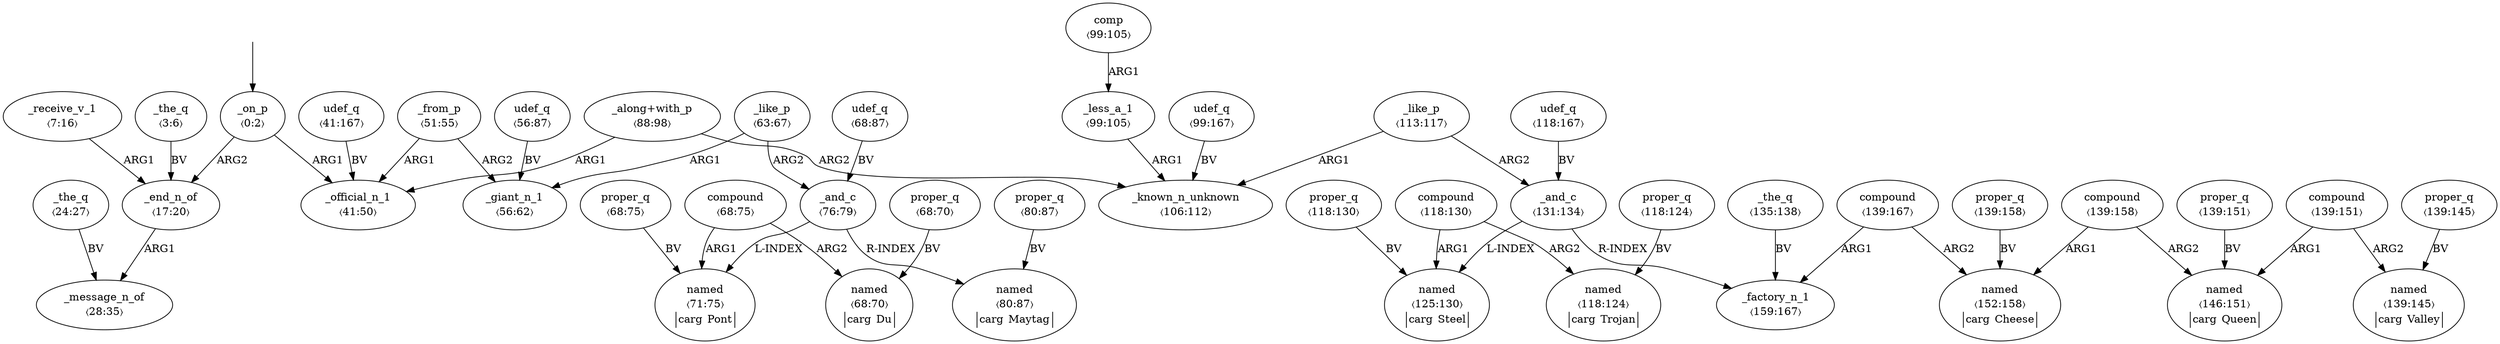 digraph "20010006" {
  top [ style=invis ];
  top -> 0;
  0 [ label=<<table align="center" border="0" cellspacing="0"><tr><td colspan="2">_on_p</td></tr><tr><td colspan="2">〈0:2〉</td></tr></table>> ];
  1 [ label=<<table align="center" border="0" cellspacing="0"><tr><td colspan="2">_the_q</td></tr><tr><td colspan="2">〈3:6〉</td></tr></table>> ];
  2 [ label=<<table align="center" border="0" cellspacing="0"><tr><td colspan="2">_receive_v_1</td></tr><tr><td colspan="2">〈7:16〉</td></tr></table>> ];
  3 [ label=<<table align="center" border="0" cellspacing="0"><tr><td colspan="2">_end_n_of</td></tr><tr><td colspan="2">〈17:20〉</td></tr></table>> ];
  4 [ label=<<table align="center" border="0" cellspacing="0"><tr><td colspan="2">_the_q</td></tr><tr><td colspan="2">〈24:27〉</td></tr></table>> ];
  5 [ label=<<table align="center" border="0" cellspacing="0"><tr><td colspan="2">_message_n_of</td></tr><tr><td colspan="2">〈28:35〉</td></tr></table>> ];
  6 [ label=<<table align="center" border="0" cellspacing="0"><tr><td colspan="2">udef_q</td></tr><tr><td colspan="2">〈41:167〉</td></tr></table>> ];
  7 [ label=<<table align="center" border="0" cellspacing="0"><tr><td colspan="2">_official_n_1</td></tr><tr><td colspan="2">〈41:50〉</td></tr></table>> ];
  8 [ label=<<table align="center" border="0" cellspacing="0"><tr><td colspan="2">_from_p</td></tr><tr><td colspan="2">〈51:55〉</td></tr></table>> ];
  9 [ label=<<table align="center" border="0" cellspacing="0"><tr><td colspan="2">udef_q</td></tr><tr><td colspan="2">〈56:87〉</td></tr></table>> ];
  10 [ label=<<table align="center" border="0" cellspacing="0"><tr><td colspan="2">_giant_n_1</td></tr><tr><td colspan="2">〈56:62〉</td></tr></table>> ];
  11 [ label=<<table align="center" border="0" cellspacing="0"><tr><td colspan="2">_like_p</td></tr><tr><td colspan="2">〈63:67〉</td></tr></table>> ];
  12 [ label=<<table align="center" border="0" cellspacing="0"><tr><td colspan="2">udef_q</td></tr><tr><td colspan="2">〈68:87〉</td></tr></table>> ];
  13 [ label=<<table align="center" border="0" cellspacing="0"><tr><td colspan="2">proper_q</td></tr><tr><td colspan="2">〈68:75〉</td></tr></table>> ];
  14 [ label=<<table align="center" border="0" cellspacing="0"><tr><td colspan="2">compound</td></tr><tr><td colspan="2">〈68:75〉</td></tr></table>> ];
  15 [ label=<<table align="center" border="0" cellspacing="0"><tr><td colspan="2">proper_q</td></tr><tr><td colspan="2">〈68:70〉</td></tr></table>> ];
  16 [ label=<<table align="center" border="0" cellspacing="0"><tr><td colspan="2">named</td></tr><tr><td colspan="2">〈68:70〉</td></tr><tr><td sides="l" border="1" align="left">carg</td><td sides="r" border="1" align="left">Du</td></tr></table>> ];
  17 [ label=<<table align="center" border="0" cellspacing="0"><tr><td colspan="2">named</td></tr><tr><td colspan="2">〈71:75〉</td></tr><tr><td sides="l" border="1" align="left">carg</td><td sides="r" border="1" align="left">Pont</td></tr></table>> ];
  18 [ label=<<table align="center" border="0" cellspacing="0"><tr><td colspan="2">_and_c</td></tr><tr><td colspan="2">〈76:79〉</td></tr></table>> ];
  19 [ label=<<table align="center" border="0" cellspacing="0"><tr><td colspan="2">proper_q</td></tr><tr><td colspan="2">〈80:87〉</td></tr></table>> ];
  20 [ label=<<table align="center" border="0" cellspacing="0"><tr><td colspan="2">named</td></tr><tr><td colspan="2">〈80:87〉</td></tr><tr><td sides="l" border="1" align="left">carg</td><td sides="r" border="1" align="left">Maytag</td></tr></table>> ];
  21 [ label=<<table align="center" border="0" cellspacing="0"><tr><td colspan="2">_along+with_p</td></tr><tr><td colspan="2">〈88:98〉</td></tr></table>> ];
  22 [ label=<<table align="center" border="0" cellspacing="0"><tr><td colspan="2">udef_q</td></tr><tr><td colspan="2">〈99:167〉</td></tr></table>> ];
  23 [ label=<<table align="center" border="0" cellspacing="0"><tr><td colspan="2">_less_a_1</td></tr><tr><td colspan="2">〈99:105〉</td></tr></table>> ];
  24 [ label=<<table align="center" border="0" cellspacing="0"><tr><td colspan="2">comp</td></tr><tr><td colspan="2">〈99:105〉</td></tr></table>> ];
  25 [ label=<<table align="center" border="0" cellspacing="0"><tr><td colspan="2">_known_n_unknown</td></tr><tr><td colspan="2">〈106:112〉</td></tr></table>> ];
  26 [ label=<<table align="center" border="0" cellspacing="0"><tr><td colspan="2">_like_p</td></tr><tr><td colspan="2">〈113:117〉</td></tr></table>> ];
  27 [ label=<<table align="center" border="0" cellspacing="0"><tr><td colspan="2">udef_q</td></tr><tr><td colspan="2">〈118:167〉</td></tr></table>> ];
  28 [ label=<<table align="center" border="0" cellspacing="0"><tr><td colspan="2">proper_q</td></tr><tr><td colspan="2">〈118:130〉</td></tr></table>> ];
  29 [ label=<<table align="center" border="0" cellspacing="0"><tr><td colspan="2">compound</td></tr><tr><td colspan="2">〈118:130〉</td></tr></table>> ];
  30 [ label=<<table align="center" border="0" cellspacing="0"><tr><td colspan="2">proper_q</td></tr><tr><td colspan="2">〈118:124〉</td></tr></table>> ];
  31 [ label=<<table align="center" border="0" cellspacing="0"><tr><td colspan="2">named</td></tr><tr><td colspan="2">〈118:124〉</td></tr><tr><td sides="l" border="1" align="left">carg</td><td sides="r" border="1" align="left">Trojan</td></tr></table>> ];
  32 [ label=<<table align="center" border="0" cellspacing="0"><tr><td colspan="2">named</td></tr><tr><td colspan="2">〈125:130〉</td></tr><tr><td sides="l" border="1" align="left">carg</td><td sides="r" border="1" align="left">Steel</td></tr></table>> ];
  33 [ label=<<table align="center" border="0" cellspacing="0"><tr><td colspan="2">_and_c</td></tr><tr><td colspan="2">〈131:134〉</td></tr></table>> ];
  34 [ label=<<table align="center" border="0" cellspacing="0"><tr><td colspan="2">_the_q</td></tr><tr><td colspan="2">〈135:138〉</td></tr></table>> ];
  35 [ label=<<table align="center" border="0" cellspacing="0"><tr><td colspan="2">compound</td></tr><tr><td colspan="2">〈139:167〉</td></tr></table>> ];
  36 [ label=<<table align="center" border="0" cellspacing="0"><tr><td colspan="2">proper_q</td></tr><tr><td colspan="2">〈139:158〉</td></tr></table>> ];
  37 [ label=<<table align="center" border="0" cellspacing="0"><tr><td colspan="2">compound</td></tr><tr><td colspan="2">〈139:158〉</td></tr></table>> ];
  38 [ label=<<table align="center" border="0" cellspacing="0"><tr><td colspan="2">proper_q</td></tr><tr><td colspan="2">〈139:151〉</td></tr></table>> ];
  39 [ label=<<table align="center" border="0" cellspacing="0"><tr><td colspan="2">compound</td></tr><tr><td colspan="2">〈139:151〉</td></tr></table>> ];
  40 [ label=<<table align="center" border="0" cellspacing="0"><tr><td colspan="2">proper_q</td></tr><tr><td colspan="2">〈139:145〉</td></tr></table>> ];
  41 [ label=<<table align="center" border="0" cellspacing="0"><tr><td colspan="2">named</td></tr><tr><td colspan="2">〈139:145〉</td></tr><tr><td sides="l" border="1" align="left">carg</td><td sides="r" border="1" align="left">Valley</td></tr></table>> ];
  42 [ label=<<table align="center" border="0" cellspacing="0"><tr><td colspan="2">named</td></tr><tr><td colspan="2">〈146:151〉</td></tr><tr><td sides="l" border="1" align="left">carg</td><td sides="r" border="1" align="left">Queen</td></tr></table>> ];
  43 [ label=<<table align="center" border="0" cellspacing="0"><tr><td colspan="2">named</td></tr><tr><td colspan="2">〈152:158〉</td></tr><tr><td sides="l" border="1" align="left">carg</td><td sides="r" border="1" align="left">Cheese</td></tr></table>> ];
  44 [ label=<<table align="center" border="0" cellspacing="0"><tr><td colspan="2">_factory_n_1</td></tr><tr><td colspan="2">〈159:167〉</td></tr></table>> ];
  8 -> 10 [ label="ARG2" ];
  12 -> 18 [ label="BV" ];
  21 -> 7 [ label="ARG1" ];
  6 -> 7 [ label="BV" ];
  35 -> 44 [ label="ARG1" ];
  19 -> 20 [ label="BV" ];
  28 -> 32 [ label="BV" ];
  0 -> 7 [ label="ARG1" ];
  1 -> 3 [ label="BV" ];
  39 -> 42 [ label="ARG1" ];
  21 -> 25 [ label="ARG2" ];
  14 -> 17 [ label="ARG1" ];
  3 -> 5 [ label="ARG1" ];
  26 -> 33 [ label="ARG2" ];
  18 -> 17 [ label="L-INDEX" ];
  11 -> 18 [ label="ARG2" ];
  11 -> 10 [ label="ARG1" ];
  27 -> 33 [ label="BV" ];
  38 -> 42 [ label="BV" ];
  24 -> 23 [ label="ARG1" ];
  29 -> 32 [ label="ARG1" ];
  9 -> 10 [ label="BV" ];
  33 -> 44 [ label="R-INDEX" ];
  37 -> 43 [ label="ARG1" ];
  2 -> 3 [ label="ARG1" ];
  39 -> 41 [ label="ARG2" ];
  4 -> 5 [ label="BV" ];
  0 -> 3 [ label="ARG2" ];
  36 -> 43 [ label="BV" ];
  30 -> 31 [ label="BV" ];
  14 -> 16 [ label="ARG2" ];
  29 -> 31 [ label="ARG2" ];
  8 -> 7 [ label="ARG1" ];
  13 -> 17 [ label="BV" ];
  33 -> 32 [ label="L-INDEX" ];
  35 -> 43 [ label="ARG2" ];
  37 -> 42 [ label="ARG2" ];
  40 -> 41 [ label="BV" ];
  15 -> 16 [ label="BV" ];
  23 -> 25 [ label="ARG1" ];
  26 -> 25 [ label="ARG1" ];
  18 -> 20 [ label="R-INDEX" ];
  34 -> 44 [ label="BV" ];
  22 -> 25 [ label="BV" ];
}

